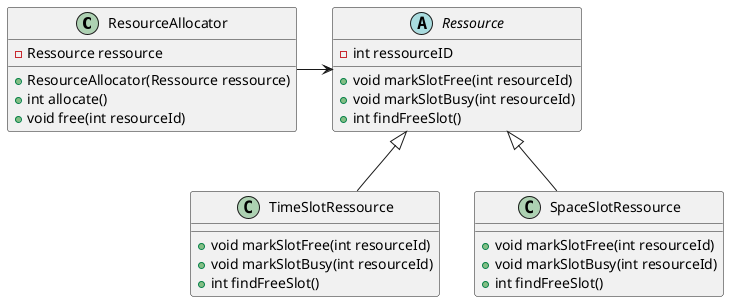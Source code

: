 @startuml
class ResourceAllocator{
    - Ressource ressource
    + ResourceAllocator(Ressource ressource)
    + int allocate()
    + void free(int resourceId)
}

abstract class Ressource{
    - int ressourceID
    + void markSlotFree(int resourceId)
    + void markSlotBusy(int resourceId)
    + int findFreeSlot()
}
class TimeSlotRessource extends Ressource{
    + void markSlotFree(int resourceId)
    + void markSlotBusy(int resourceId)
    + int findFreeSlot()
}
class SpaceSlotRessource extends Ressource{
    + void markSlotFree(int resourceId)
    + void markSlotBusy(int resourceId)
    + int findFreeSlot()
}


ResourceAllocator -> Ressource


@enduml